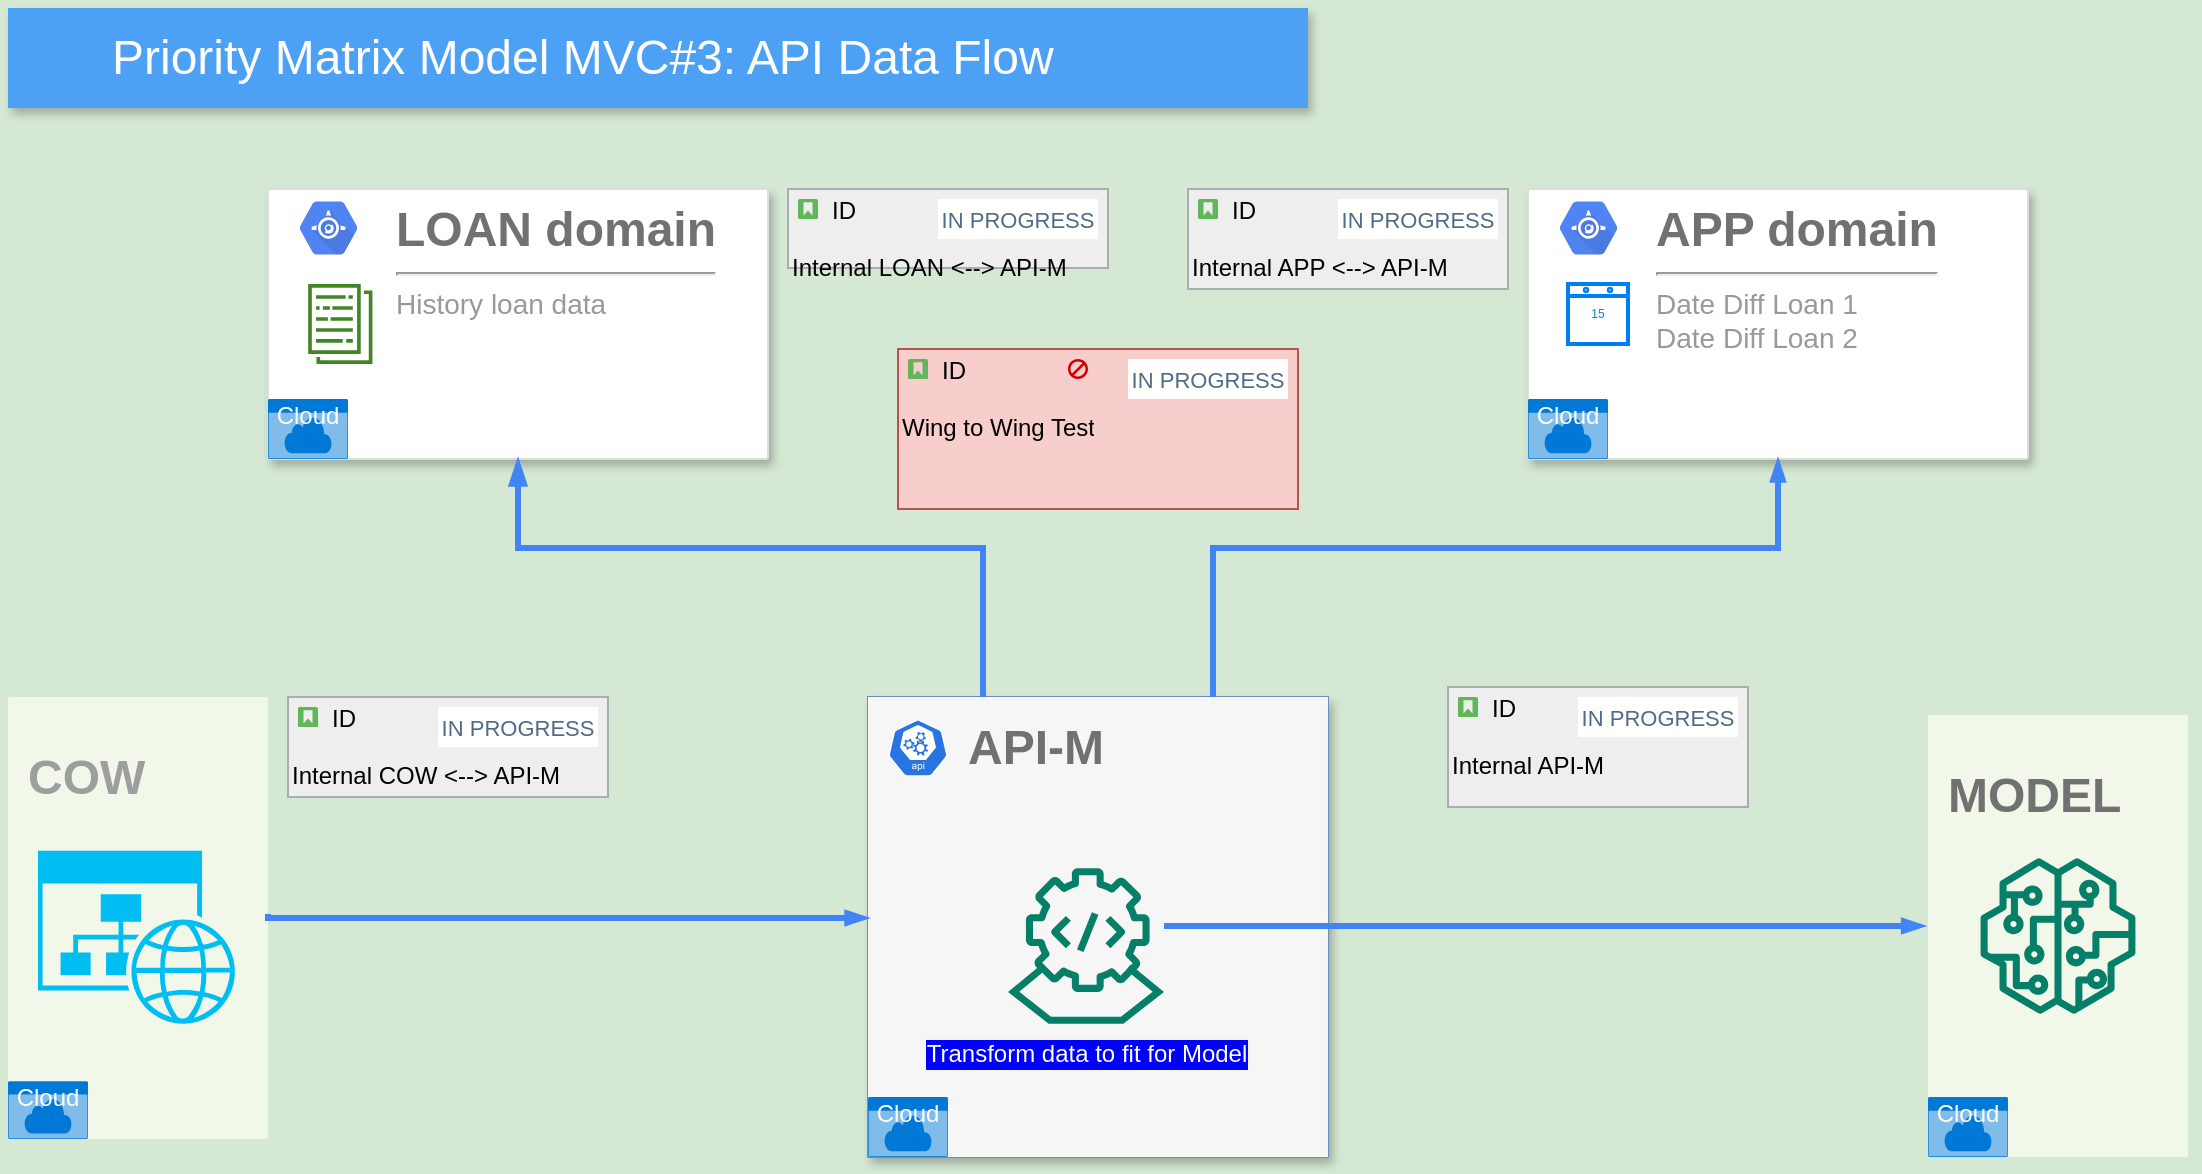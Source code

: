 <mxfile version="21.3.8" type="github">
  <diagram id="f106602c-feb2-e66a-4537-3a34d633f6aa" name="Page-1">
    <mxGraphModel dx="1424" dy="794" grid="1" gridSize="10" guides="1" tooltips="1" connect="1" arrows="1" fold="1" page="1" pageScale="1" pageWidth="1169" pageHeight="827" background="#D5E8D4" math="0" shadow="0">
      <root>
        <mxCell id="0" />
        <mxCell id="1" parent="0" />
        <mxCell id="818" value="&lt;font style=&quot;font-size: 24px;&quot;&gt;Priority Matrix Model MVC#3: API Data Flow&lt;/font&gt;" style="fillColor=#4DA1F5;strokeColor=none;shadow=1;gradientColor=none;fontSize=14;align=left;spacingLeft=50;fontColor=#ffffff;html=1;" parent="1" vertex="1">
          <mxGeometry x="40" y="10" width="650" height="50" as="geometry" />
        </mxCell>
        <mxCell id="991" value="" style="strokeColor=#dddddd;fillColor=#ffffff;shadow=1;strokeWidth=1;rounded=1;absoluteArcSize=1;arcSize=2;fontSize=11;fontColor=#9E9E9E;align=center;html=1;container=0;" parent="1" vertex="1">
          <mxGeometry x="170" y="100.5" width="250" height="135" as="geometry" />
        </mxCell>
        <mxCell id="AcqPu3Vye6vO09F_giCF-1003" value="" style="group;shadow=1;" parent="1" vertex="1" connectable="0">
          <mxGeometry x="40" y="354.5" width="130" height="221" as="geometry" />
        </mxCell>
        <mxCell id="AcqPu3Vye6vO09F_giCF-1007" value="" style="group" parent="AcqPu3Vye6vO09F_giCF-1003" vertex="1" connectable="0">
          <mxGeometry width="130" height="221" as="geometry" />
        </mxCell>
        <mxCell id="997" value="&lt;h2&gt;&lt;font style=&quot;font-size: 24px;&quot;&gt;COW&lt;/font&gt;&lt;/h2&gt;" style="rounded=1;absoluteArcSize=1;arcSize=2;html=1;strokeColor=none;gradientColor=none;shadow=0;dashed=0;fontSize=12;fontColor=#9E9E9E;align=left;verticalAlign=top;spacing=10;spacingTop=-4;fillColor=#F1F8E9;" parent="AcqPu3Vye6vO09F_giCF-1007" vertex="1">
          <mxGeometry width="130" height="221" as="geometry" />
        </mxCell>
        <mxCell id="AcqPu3Vye6vO09F_giCF-1001" value="" style="verticalLabelPosition=bottom;html=1;verticalAlign=top;align=center;strokeColor=none;fillColor=#00BEF2;shape=mxgraph.azure.website_generic;pointerEvents=1;" parent="AcqPu3Vye6vO09F_giCF-1007" vertex="1">
          <mxGeometry x="15" y="76.87" width="100" height="86.478" as="geometry" />
        </mxCell>
        <mxCell id="AcqPu3Vye6vO09F_giCF-1005" value="Cloud" style="html=1;whiteSpace=wrap;strokeColor=none;fillColor=#0079D6;labelPosition=center;verticalLabelPosition=middle;verticalAlign=top;align=center;fontSize=12;outlineConnect=0;spacingTop=-6;fontColor=#FFFFFF;sketch=0;shape=mxgraph.sitemap.cloud;" parent="AcqPu3Vye6vO09F_giCF-1007" vertex="1">
          <mxGeometry y="192.17" width="40" height="28.826" as="geometry" />
        </mxCell>
        <mxCell id="AcqPu3Vye6vO09F_giCF-1015" value="" style="group;shadow=1;" parent="1" vertex="1" connectable="0">
          <mxGeometry x="1000" y="363.5" width="130" height="221" as="geometry" />
        </mxCell>
        <mxCell id="AcqPu3Vye6vO09F_giCF-1010" value="&lt;h2&gt;&lt;b style=&quot;color: rgb(113, 113, 113);&quot;&gt;&lt;font style=&quot;font-size: 24px;&quot;&gt;MODEL&lt;/font&gt;&lt;/b&gt;&lt;br&gt;&lt;/h2&gt;" style="rounded=1;absoluteArcSize=1;arcSize=2;html=1;strokeColor=none;gradientColor=none;shadow=0;dashed=0;fontSize=12;fontColor=#9E9E9E;align=left;verticalAlign=top;spacing=10;spacingTop=-4;fillColor=#F1F8E9;" parent="AcqPu3Vye6vO09F_giCF-1015" vertex="1">
          <mxGeometry width="130" height="221" as="geometry" />
        </mxCell>
        <mxCell id="AcqPu3Vye6vO09F_giCF-1002" value="" style="sketch=0;outlineConnect=0;fontColor=#232F3E;gradientColor=none;fillColor=#067F68;strokeColor=none;dashed=0;verticalLabelPosition=bottom;verticalAlign=top;align=center;html=1;fontSize=12;fontStyle=0;aspect=fixed;pointerEvents=1;shape=mxgraph.aws4.sagemaker_model;" parent="AcqPu3Vye6vO09F_giCF-1015" vertex="1">
          <mxGeometry x="26" y="71.5" width="78" height="78" as="geometry" />
        </mxCell>
        <mxCell id="AcqPu3Vye6vO09F_giCF-1027" value="Cloud" style="html=1;whiteSpace=wrap;strokeColor=none;fillColor=#0079D6;labelPosition=center;verticalLabelPosition=middle;verticalAlign=top;align=center;fontSize=12;outlineConnect=0;spacingTop=-6;fontColor=#FFFFFF;sketch=0;shape=mxgraph.sitemap.cloud;" parent="AcqPu3Vye6vO09F_giCF-1015" vertex="1">
          <mxGeometry y="191" width="40" height="30" as="geometry" />
        </mxCell>
        <mxCell id="AcqPu3Vye6vO09F_giCF-1018" value="" style="group;labelBackgroundColor=none;fillColor=#dae8fc;strokeColor=#6c8ebf;shadow=1;rounded=0;" parent="1" vertex="1" connectable="0">
          <mxGeometry x="470" y="354.5" width="230" height="230" as="geometry" />
        </mxCell>
        <mxCell id="14" value="&lt;b&gt;&lt;font style=&quot;font-size: 24px;&quot;&gt;API-M&lt;/font&gt;&lt;/b&gt;" style="fillColor=#F6F6F6;strokeColor=none;shadow=0;gradientColor=none;fontSize=14;align=left;spacing=10;fontColor=#717171;9E9E9E;verticalAlign=top;spacingTop=-4;fontStyle=0;spacingLeft=40;html=1;" parent="AcqPu3Vye6vO09F_giCF-1018" vertex="1">
          <mxGeometry width="230" height="230" as="geometry" />
        </mxCell>
        <mxCell id="AcqPu3Vye6vO09F_giCF-1016" value="" style="sketch=0;html=1;dashed=0;whitespace=wrap;fillColor=#2875E2;strokeColor=#ffffff;points=[[0.005,0.63,0],[0.1,0.2,0],[0.9,0.2,0],[0.5,0,0],[0.995,0.63,0],[0.72,0.99,0],[0.5,1,0],[0.28,0.99,0]];verticalLabelPosition=bottom;align=center;verticalAlign=top;shape=mxgraph.kubernetes.icon;prIcon=api" parent="AcqPu3Vye6vO09F_giCF-1018" vertex="1">
          <mxGeometry x="10" y="5.5" width="30" height="40" as="geometry" />
        </mxCell>
        <mxCell id="AcqPu3Vye6vO09F_giCF-1017" value="Cloud" style="html=1;whiteSpace=wrap;strokeColor=none;fillColor=#0079D6;labelPosition=center;verticalLabelPosition=middle;verticalAlign=top;align=center;fontSize=12;outlineConnect=0;spacingTop=-6;fontColor=#FFFFFF;sketch=0;shape=mxgraph.sitemap.cloud;" parent="AcqPu3Vye6vO09F_giCF-1018" vertex="1">
          <mxGeometry y="200" width="40" height="30" as="geometry" />
        </mxCell>
        <mxCell id="AcqPu3Vye6vO09F_giCF-1046" value="" style="sketch=0;outlineConnect=0;fontColor=#232F3E;gradientColor=none;fillColor=#067F68;strokeColor=none;dashed=0;verticalLabelPosition=bottom;verticalAlign=top;align=center;html=1;fontSize=12;fontStyle=0;aspect=fixed;shape=mxgraph.aws4.mainframe_modernization_compiler;" parent="AcqPu3Vye6vO09F_giCF-1018" vertex="1">
          <mxGeometry x="70" y="85.5" width="78" height="78" as="geometry" />
        </mxCell>
        <mxCell id="AcqPu3Vye6vO09F_giCF-1050" value="&lt;span style=&quot;&quot;&gt;Transform data to fit for Model&lt;/span&gt;" style="text;html=1;strokeColor=none;fillColor=none;align=center;verticalAlign=middle;whiteSpace=wrap;rounded=0;fontColor=#FFFFFF;labelBackgroundColor=#0000FF;" parent="AcqPu3Vye6vO09F_giCF-1018" vertex="1">
          <mxGeometry x="16.5" y="163.5" width="185" height="30" as="geometry" />
        </mxCell>
        <mxCell id="AcqPu3Vye6vO09F_giCF-1021" style="edgeStyle=elbowEdgeStyle;rounded=0;elbow=vertical;html=1;labelBackgroundColor=none;startFill=1;endArrow=blockThin;endFill=1;jettySize=auto;orthogonalLoop=1;strokeColor=#4284F3;strokeWidth=3;fontSize=12;fontColor=#000000;align=left;dashed=0;exitX=0.25;exitY=0;exitDx=0;exitDy=0;entryX=0.5;entryY=1;entryDx=0;entryDy=0;" parent="1" source="14" target="991" edge="1">
          <mxGeometry relative="1" as="geometry">
            <mxPoint x="180" y="420" as="sourcePoint" />
            <mxPoint x="480" y="422" as="targetPoint" />
            <Array as="points">
              <mxPoint x="440" y="280" />
              <mxPoint x="485" y="360" />
              <mxPoint x="325" y="372" />
              <mxPoint x="315" y="412" />
              <mxPoint x="315" y="362" />
            </Array>
          </mxGeometry>
        </mxCell>
        <mxCell id="AcqPu3Vye6vO09F_giCF-1023" value="" style="sketch=0;outlineConnect=0;fontColor=#232F3E;gradientColor=none;fillColor=#3F8624;strokeColor=none;dashed=0;verticalLabelPosition=bottom;verticalAlign=top;align=center;html=1;fontSize=12;fontStyle=0;aspect=fixed;pointerEvents=1;shape=mxgraph.aws4.data_set;" parent="1" vertex="1">
          <mxGeometry x="190" y="148" width="32.31" height="40" as="geometry" />
        </mxCell>
        <mxCell id="992" value="&lt;b style=&quot;color: rgb(113, 113, 113); font-size: 14px;&quot;&gt;&lt;font style=&quot;font-size: 24px;&quot;&gt;LOAN domain&lt;/font&gt;&lt;/b&gt;&lt;br&gt;&lt;hr&gt;&lt;font style=&quot;font-size: 14px;&quot;&gt;History loan data&lt;/font&gt;" style="dashed=0;connectable=1;html=1;fillColor=#5184F3;strokeColor=none;shape=mxgraph.gcp2.hexIcon;prIcon=app_engine;part=1;labelPosition=right;verticalLabelPosition=middle;align=left;verticalAlign=top;spacingLeft=5;fontColor=#999999;fontSize=12;spacingTop=-8;movable=1;resizable=1;rotatable=1;deletable=1;editable=1;locked=0;" parent="1" vertex="1">
          <mxGeometry x="178.31" y="100.5" width="44" height="39" as="geometry">
            <mxPoint x="5" y="7" as="offset" />
          </mxGeometry>
        </mxCell>
        <mxCell id="AcqPu3Vye6vO09F_giCF-1026" value="Cloud" style="html=1;whiteSpace=wrap;strokeColor=none;fillColor=#0079D6;labelPosition=center;verticalLabelPosition=middle;verticalAlign=top;align=center;fontSize=12;outlineConnect=0;spacingTop=-6;fontColor=#FFFFFF;sketch=0;shape=mxgraph.sitemap.cloud;" parent="1" vertex="1">
          <mxGeometry x="170" y="205.5" width="40" height="30" as="geometry" />
        </mxCell>
        <mxCell id="AcqPu3Vye6vO09F_giCF-1029" value="" style="strokeColor=#dddddd;fillColor=#ffffff;shadow=1;strokeWidth=1;rounded=1;absoluteArcSize=1;arcSize=2;fontSize=11;fontColor=#9E9E9E;align=center;html=1;container=0;" parent="1" vertex="1">
          <mxGeometry x="800" y="100.5" width="250" height="135" as="geometry" />
        </mxCell>
        <mxCell id="AcqPu3Vye6vO09F_giCF-1031" value="&lt;b style=&quot;color: rgb(113, 113, 113); font-size: 14px;&quot;&gt;&lt;font style=&quot;font-size: 24px;&quot;&gt;APP domain&lt;/font&gt;&lt;/b&gt;&lt;br&gt;&lt;hr&gt;&lt;font style=&quot;font-size: 14px;&quot;&gt;Date Diff Loan 1&lt;br&gt;Date Diff Loan 2&lt;br&gt;&lt;/font&gt;" style="dashed=0;connectable=1;html=1;fillColor=#5184F3;strokeColor=none;shape=mxgraph.gcp2.hexIcon;prIcon=app_engine;part=1;labelPosition=right;verticalLabelPosition=middle;align=left;verticalAlign=top;spacingLeft=5;fontColor=#999999;fontSize=12;spacingTop=-8;movable=1;resizable=1;rotatable=1;deletable=1;editable=1;locked=0;" parent="1" vertex="1">
          <mxGeometry x="808.31" y="100.5" width="44" height="39" as="geometry">
            <mxPoint x="5" y="7" as="offset" />
          </mxGeometry>
        </mxCell>
        <mxCell id="AcqPu3Vye6vO09F_giCF-1032" value="Cloud" style="html=1;whiteSpace=wrap;strokeColor=none;fillColor=#0079D6;labelPosition=center;verticalLabelPosition=middle;verticalAlign=top;align=center;fontSize=12;outlineConnect=0;spacingTop=-6;fontColor=#FFFFFF;sketch=0;shape=mxgraph.sitemap.cloud;" parent="1" vertex="1">
          <mxGeometry x="800" y="205.5" width="40" height="30" as="geometry" />
        </mxCell>
        <mxCell id="AcqPu3Vye6vO09F_giCF-1033" value="" style="html=1;verticalLabelPosition=bottom;align=center;labelBackgroundColor=#ffffff;verticalAlign=top;strokeWidth=2;strokeColor=#0080F0;shadow=0;dashed=0;shape=mxgraph.ios7.icons.calendar;" parent="1" vertex="1">
          <mxGeometry x="820" y="148" width="30" height="30" as="geometry" />
        </mxCell>
        <mxCell id="AcqPu3Vye6vO09F_giCF-1034" style="edgeStyle=elbowEdgeStyle;rounded=0;elbow=vertical;html=1;labelBackgroundColor=none;startFill=1;startSize=4;endArrow=blockThin;endFill=1;endSize=4;jettySize=auto;orthogonalLoop=1;strokeColor=#4284F3;strokeWidth=3;fontSize=12;fontColor=#000000;align=left;dashed=0;entryX=0.5;entryY=1;entryDx=0;entryDy=0;exitX=0.75;exitY=0;exitDx=0;exitDy=0;" parent="1" source="14" target="AcqPu3Vye6vO09F_giCF-1029" edge="1">
          <mxGeometry relative="1" as="geometry">
            <mxPoint x="643" y="360" as="sourcePoint" />
            <mxPoint x="740" y="130" as="targetPoint" />
            <Array as="points">
              <mxPoint x="780" y="280" />
              <mxPoint x="495" y="370" />
              <mxPoint x="335" y="382" />
              <mxPoint x="325" y="422" />
              <mxPoint x="325" y="372" />
            </Array>
          </mxGeometry>
        </mxCell>
        <mxCell id="AcqPu3Vye6vO09F_giCF-1040" style="edgeStyle=elbowEdgeStyle;rounded=0;elbow=vertical;html=1;labelBackgroundColor=none;startFill=1;startSize=4;endArrow=blockThin;endFill=1;endSize=4;jettySize=auto;orthogonalLoop=1;strokeColor=#4284F3;strokeWidth=3;fontSize=12;fontColor=#000000;align=left;dashed=0;exitX=1;exitY=0.25;exitDx=0;exitDy=0;entryX=0;entryY=0.259;entryDx=0;entryDy=0;entryPerimeter=0;" parent="1" edge="1">
          <mxGeometry relative="1" as="geometry">
            <mxPoint x="170" y="463" as="sourcePoint" />
            <mxPoint x="470" y="465.07" as="targetPoint" />
            <Array as="points">
              <mxPoint x="215" y="465" />
              <mxPoint x="475" y="403" />
              <mxPoint x="315" y="415" />
              <mxPoint x="305" y="455" />
              <mxPoint x="305" y="405" />
            </Array>
          </mxGeometry>
        </mxCell>
        <mxCell id="AcqPu3Vye6vO09F_giCF-1051" style="edgeStyle=elbowEdgeStyle;rounded=0;elbow=vertical;html=1;labelBackgroundColor=none;startFill=1;startSize=4;endArrow=blockThin;endFill=1;endSize=4;jettySize=auto;orthogonalLoop=1;strokeColor=#4284F3;strokeWidth=3;fontSize=12;fontColor=#000000;align=left;dashed=0;entryX=-0.013;entryY=0.254;entryDx=0;entryDy=0;entryPerimeter=0;" parent="1" source="AcqPu3Vye6vO09F_giCF-1046" edge="1">
          <mxGeometry relative="1" as="geometry">
            <mxPoint x="579" y="497.14" as="sourcePoint" />
            <mxPoint x="998.31" y="468.634" as="targetPoint" />
            <Array as="points">
              <mxPoint x="790" y="469" />
              <mxPoint x="505" y="429" />
              <mxPoint x="345" y="441" />
              <mxPoint x="335" y="481" />
              <mxPoint x="335" y="431" />
            </Array>
          </mxGeometry>
        </mxCell>
        <mxCell id="ZOqoAVmWqrzrm89aGale-999" value="Internal COW &amp;lt;--&amp;gt; API-M" style="html=1;shadow=0;dashed=0;shape=mxgraph.atlassian.issue;issueType=story;issuePriority=blocker;issueStatus=inProgress;verticalAlign=top;align=left;whiteSpace=wrap;overflow=hidden;spacingTop=25;strokeColor=#A8ADB0;fillColor=#EEEEEE;fontSize=12;backgroundOutline=1;sketch=0;" parent="1" vertex="1">
          <mxGeometry x="180" y="354.5" width="160" height="50" as="geometry" />
        </mxCell>
        <mxCell id="ZOqoAVmWqrzrm89aGale-1000" value="ID" style="strokeColor=none;fillColor=none;part=1;resizable=0;align=left;autosize=1;points=[];deletable=0;connectable=0;" parent="ZOqoAVmWqrzrm89aGale-999" vertex="1">
          <mxGeometry width="60" height="20" relative="1" as="geometry">
            <mxPoint x="20" as="offset" />
          </mxGeometry>
        </mxCell>
        <mxCell id="cZKUyzRddJS0B2EDqYck-997" value="Internal LOAN &amp;lt;--&amp;gt; API-M" style="html=1;shadow=0;dashed=0;shape=mxgraph.atlassian.issue;issueType=story;issuePriority=blocker;issueStatus=inProgress;verticalAlign=top;align=left;whiteSpace=wrap;overflow=hidden;spacingTop=25;strokeColor=#A8ADB0;fillColor=#EEEEEE;fontSize=12;backgroundOutline=1;sketch=0;" parent="1" vertex="1">
          <mxGeometry x="430" y="100.5" width="160" height="39.5" as="geometry" />
        </mxCell>
        <mxCell id="cZKUyzRddJS0B2EDqYck-998" value="ID" style="strokeColor=none;fillColor=none;part=1;resizable=0;align=left;autosize=1;points=[];deletable=0;connectable=0;" parent="cZKUyzRddJS0B2EDqYck-997" vertex="1">
          <mxGeometry width="60" height="20" relative="1" as="geometry">
            <mxPoint x="20" as="offset" />
          </mxGeometry>
        </mxCell>
        <mxCell id="1BiDTwKes5QaE7WRq5_X-1011" value="Internal APP &amp;lt;--&amp;gt; API-M" style="html=1;shadow=0;dashed=0;shape=mxgraph.atlassian.issue;issueType=story;issuePriority=blocker;issueStatus=inProgress;verticalAlign=top;align=left;whiteSpace=wrap;overflow=hidden;spacingTop=25;strokeColor=#A8ADB0;fillColor=#EEEEEE;fontSize=12;backgroundOutline=1;sketch=0;" vertex="1" parent="1">
          <mxGeometry x="630" y="100.5" width="160" height="50" as="geometry" />
        </mxCell>
        <mxCell id="1BiDTwKes5QaE7WRq5_X-1012" value="ID" style="strokeColor=none;fillColor=none;part=1;resizable=0;align=left;autosize=1;points=[];deletable=0;connectable=0;" vertex="1" parent="1BiDTwKes5QaE7WRq5_X-1011">
          <mxGeometry width="60" height="20" relative="1" as="geometry">
            <mxPoint x="20" as="offset" />
          </mxGeometry>
        </mxCell>
        <mxCell id="1BiDTwKes5QaE7WRq5_X-1013" value="Internal API-M" style="html=1;shadow=0;dashed=0;shape=mxgraph.atlassian.issue;issueType=story;issuePriority=blocker;issueStatus=inProgress;verticalAlign=top;align=left;whiteSpace=wrap;overflow=hidden;spacingTop=25;strokeColor=#A8ADB0;fillColor=#EEEEEE;fontSize=12;backgroundOutline=1;sketch=0;" vertex="1" parent="1">
          <mxGeometry x="760" y="349.5" width="150" height="60" as="geometry" />
        </mxCell>
        <mxCell id="1BiDTwKes5QaE7WRq5_X-1014" value="ID" style="strokeColor=none;fillColor=none;part=1;resizable=0;align=left;autosize=1;points=[];deletable=0;connectable=0;" vertex="1" parent="1BiDTwKes5QaE7WRq5_X-1013">
          <mxGeometry width="60" height="20" relative="1" as="geometry">
            <mxPoint x="20" as="offset" />
          </mxGeometry>
        </mxCell>
        <mxCell id="1BiDTwKes5QaE7WRq5_X-1016" value="Wing to Wing Test" style="html=1;shadow=0;dashed=0;shape=mxgraph.atlassian.issue;issueType=story;issuePriority=blocker;issueStatus=inProgress;verticalAlign=top;align=left;whiteSpace=wrap;overflow=hidden;spacingTop=25;strokeColor=#b85450;fillColor=#f8cecc;fontSize=12;backgroundOutline=1;sketch=0;" vertex="1" parent="1">
          <mxGeometry x="485" y="180.5" width="200" height="80" as="geometry" />
        </mxCell>
        <mxCell id="1BiDTwKes5QaE7WRq5_X-1017" value="ID" style="strokeColor=none;fillColor=none;part=1;resizable=0;align=left;autosize=1;points=[];deletable=0;connectable=0;" vertex="1" parent="1BiDTwKes5QaE7WRq5_X-1016">
          <mxGeometry width="60" height="20" relative="1" as="geometry">
            <mxPoint x="20" as="offset" />
          </mxGeometry>
        </mxCell>
      </root>
    </mxGraphModel>
  </diagram>
</mxfile>
